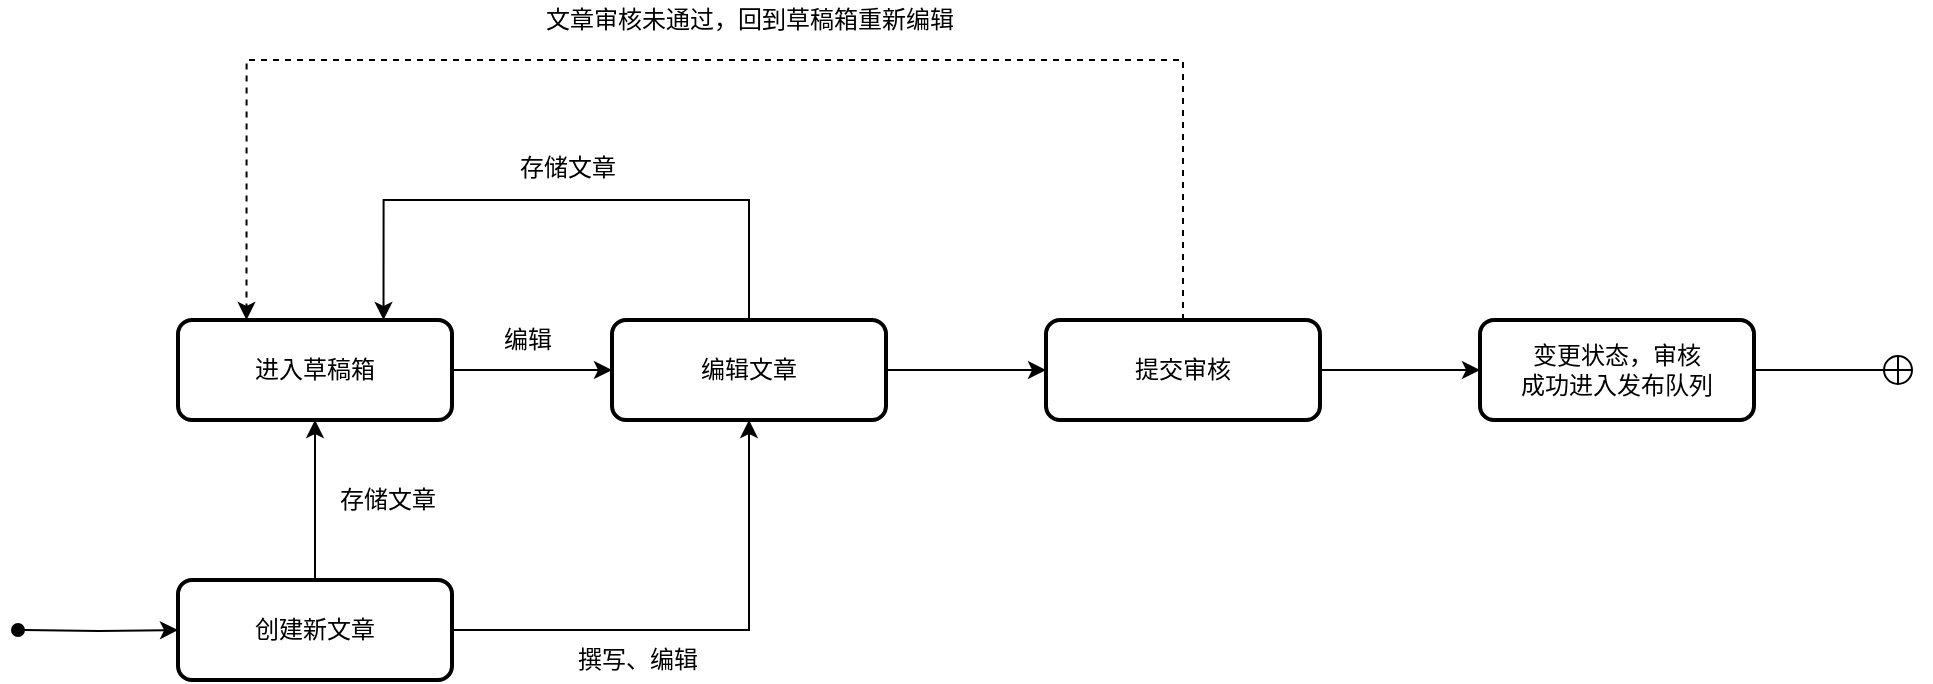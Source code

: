 <mxfile version="11.3.0" type="device" pages="1"><diagram id="kLkyTT4RMx1ix4jsi-1U" name="Page-1"><mxGraphModel dx="971" dy="557" grid="1" gridSize="10" guides="1" tooltips="1" connect="1" arrows="1" fold="1" page="1" pageScale="1" pageWidth="827" pageHeight="1169" math="0" shadow="0"><root><mxCell id="0"/><mxCell id="1" parent="0"/><mxCell id="FJ-5qcnpbSzrbqnlYvN0-3" value="" style="edgeStyle=orthogonalEdgeStyle;rounded=0;orthogonalLoop=1;jettySize=auto;html=1;entryX=0;entryY=0.5;entryDx=0;entryDy=0;startArrow=oval;startFill=1;" edge="1" parent="1" target="FJ-5qcnpbSzrbqnlYvN0-4"><mxGeometry relative="1" as="geometry"><mxPoint x="210" y="435" as="sourcePoint"/><mxPoint x="290" y="440" as="targetPoint"/></mxGeometry></mxCell><mxCell id="FJ-5qcnpbSzrbqnlYvN0-6" value="" style="edgeStyle=orthogonalEdgeStyle;rounded=0;orthogonalLoop=1;jettySize=auto;html=1;" edge="1" parent="1" source="FJ-5qcnpbSzrbqnlYvN0-4" target="FJ-5qcnpbSzrbqnlYvN0-5"><mxGeometry relative="1" as="geometry"/></mxCell><mxCell id="FJ-5qcnpbSzrbqnlYvN0-9" style="edgeStyle=orthogonalEdgeStyle;rounded=0;orthogonalLoop=1;jettySize=auto;html=1;" edge="1" parent="1" source="FJ-5qcnpbSzrbqnlYvN0-4" target="FJ-5qcnpbSzrbqnlYvN0-7"><mxGeometry relative="1" as="geometry"/></mxCell><mxCell id="FJ-5qcnpbSzrbqnlYvN0-4" value="创建新文章" style="rounded=1;whiteSpace=wrap;html=1;absoluteArcSize=1;arcSize=14;strokeWidth=2;" vertex="1" parent="1"><mxGeometry x="290" y="410" width="137" height="50" as="geometry"/></mxCell><mxCell id="FJ-5qcnpbSzrbqnlYvN0-8" value="" style="edgeStyle=orthogonalEdgeStyle;rounded=0;orthogonalLoop=1;jettySize=auto;html=1;" edge="1" parent="1" source="FJ-5qcnpbSzrbqnlYvN0-5" target="FJ-5qcnpbSzrbqnlYvN0-7"><mxGeometry relative="1" as="geometry"/></mxCell><mxCell id="FJ-5qcnpbSzrbqnlYvN0-5" value="进入草稿箱" style="rounded=1;whiteSpace=wrap;html=1;absoluteArcSize=1;arcSize=14;strokeWidth=2;" vertex="1" parent="1"><mxGeometry x="290" y="280" width="137" height="50" as="geometry"/></mxCell><mxCell id="FJ-5qcnpbSzrbqnlYvN0-11" style="edgeStyle=orthogonalEdgeStyle;rounded=0;orthogonalLoop=1;jettySize=auto;html=1;entryX=0.75;entryY=0;entryDx=0;entryDy=0;" edge="1" parent="1" source="FJ-5qcnpbSzrbqnlYvN0-7" target="FJ-5qcnpbSzrbqnlYvN0-5"><mxGeometry relative="1" as="geometry"><Array as="points"><mxPoint x="575" y="220"/><mxPoint x="393" y="220"/></Array></mxGeometry></mxCell><mxCell id="FJ-5qcnpbSzrbqnlYvN0-14" value="" style="edgeStyle=orthogonalEdgeStyle;rounded=0;orthogonalLoop=1;jettySize=auto;html=1;" edge="1" parent="1" source="FJ-5qcnpbSzrbqnlYvN0-7" target="FJ-5qcnpbSzrbqnlYvN0-13"><mxGeometry relative="1" as="geometry"/></mxCell><mxCell id="FJ-5qcnpbSzrbqnlYvN0-7" value="编辑文章" style="rounded=1;whiteSpace=wrap;html=1;absoluteArcSize=1;arcSize=14;strokeWidth=2;" vertex="1" parent="1"><mxGeometry x="507" y="280" width="137" height="50" as="geometry"/></mxCell><mxCell id="FJ-5qcnpbSzrbqnlYvN0-19" style="edgeStyle=orthogonalEdgeStyle;rounded=0;orthogonalLoop=1;jettySize=auto;html=1;dashed=1;entryX=0.25;entryY=0;entryDx=0;entryDy=0;" edge="1" parent="1" source="FJ-5qcnpbSzrbqnlYvN0-13" target="FJ-5qcnpbSzrbqnlYvN0-5"><mxGeometry relative="1" as="geometry"><Array as="points"><mxPoint x="793" y="150"/><mxPoint x="324" y="150"/></Array></mxGeometry></mxCell><mxCell id="FJ-5qcnpbSzrbqnlYvN0-22" value="" style="edgeStyle=orthogonalEdgeStyle;rounded=0;orthogonalLoop=1;jettySize=auto;html=1;" edge="1" parent="1" source="FJ-5qcnpbSzrbqnlYvN0-13" target="FJ-5qcnpbSzrbqnlYvN0-21"><mxGeometry relative="1" as="geometry"/></mxCell><mxCell id="FJ-5qcnpbSzrbqnlYvN0-13" value="提交审核" style="rounded=1;whiteSpace=wrap;html=1;absoluteArcSize=1;arcSize=14;strokeWidth=2;" vertex="1" parent="1"><mxGeometry x="724" y="280" width="137" height="50" as="geometry"/></mxCell><mxCell id="FJ-5qcnpbSzrbqnlYvN0-25" value="" style="edgeStyle=orthogonalEdgeStyle;rounded=0;orthogonalLoop=1;jettySize=auto;html=1;endArrow=circlePlus;endFill=0;" edge="1" parent="1" source="FJ-5qcnpbSzrbqnlYvN0-21"><mxGeometry relative="1" as="geometry"><mxPoint x="1158" y="305.0" as="targetPoint"/></mxGeometry></mxCell><mxCell id="FJ-5qcnpbSzrbqnlYvN0-21" value="变更状态，审核&lt;br&gt;成功进入发布队列" style="rounded=1;whiteSpace=wrap;html=1;absoluteArcSize=1;arcSize=14;strokeWidth=2;" vertex="1" parent="1"><mxGeometry x="941" y="280" width="137" height="50" as="geometry"/></mxCell><mxCell id="FJ-5qcnpbSzrbqnlYvN0-12" value="撰写、编辑" style="text;html=1;strokeColor=none;fillColor=none;align=center;verticalAlign=middle;whiteSpace=wrap;rounded=0;" vertex="1" parent="1"><mxGeometry x="480" y="440" width="80" height="20" as="geometry"/></mxCell><mxCell id="FJ-5qcnpbSzrbqnlYvN0-15" value="存储文章" style="text;html=1;strokeColor=none;fillColor=none;align=center;verticalAlign=middle;whiteSpace=wrap;rounded=0;" vertex="1" parent="1"><mxGeometry x="360" y="360" width="70" height="20" as="geometry"/></mxCell><mxCell id="FJ-5qcnpbSzrbqnlYvN0-16" value="编辑" style="text;html=1;strokeColor=none;fillColor=none;align=center;verticalAlign=middle;whiteSpace=wrap;rounded=0;" vertex="1" parent="1"><mxGeometry x="440" y="280" width="50" height="20" as="geometry"/></mxCell><mxCell id="FJ-5qcnpbSzrbqnlYvN0-18" value="存储文章" style="text;html=1;strokeColor=none;fillColor=none;align=center;verticalAlign=middle;whiteSpace=wrap;rounded=0;" vertex="1" parent="1"><mxGeometry x="450" y="194" width="70" height="20" as="geometry"/></mxCell><mxCell id="FJ-5qcnpbSzrbqnlYvN0-20" value="文章审核未通过，回到草稿箱重新编辑" style="text;html=1;strokeColor=none;fillColor=none;align=center;verticalAlign=middle;whiteSpace=wrap;rounded=0;" vertex="1" parent="1"><mxGeometry x="470.5" y="120" width="210" height="20" as="geometry"/></mxCell></root></mxGraphModel></diagram></mxfile>